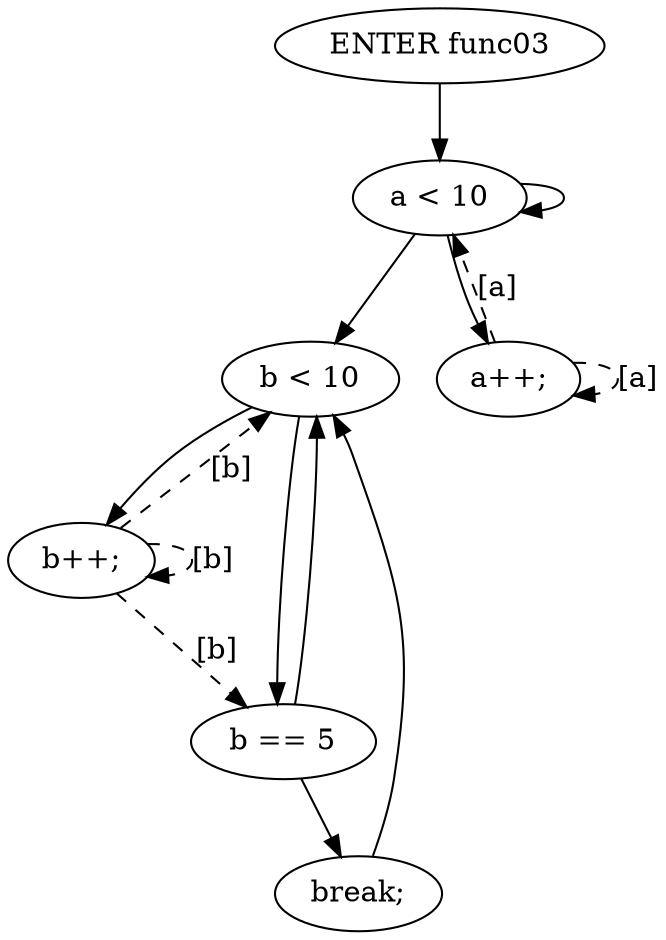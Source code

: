 digraph G {
  0 [ label="ENTER func03" ];
  2 [ label="a < 10" ];
  3 [ label="b < 10" ];
  4 [ label="b++;" ];
  5 [ label="b == 5" ];
  6 [ label="break;" ];
  7 [ label="a++;" ];
  7 -> 2 [ style="dashed" label="[a]" ];
  4 -> 3 [ style="dashed" label="[b]" ];
  4 -> 4 [ style="dashed" label="[b]" ];
  4 -> 5 [ style="dashed" label="[b]" ];
  7 -> 7 [ style="dashed" label="[a]" ];
  0 -> 2 [ ];
  2 -> 3 [ ];
  2 -> 7 [ ];
  2 -> 2 [ ];
  3 -> 4 [ ];
  3 -> 5 [ ];
  5 -> 6 [ ];
  6 -> 3 [ ];
  5 -> 3 [ ];
}

